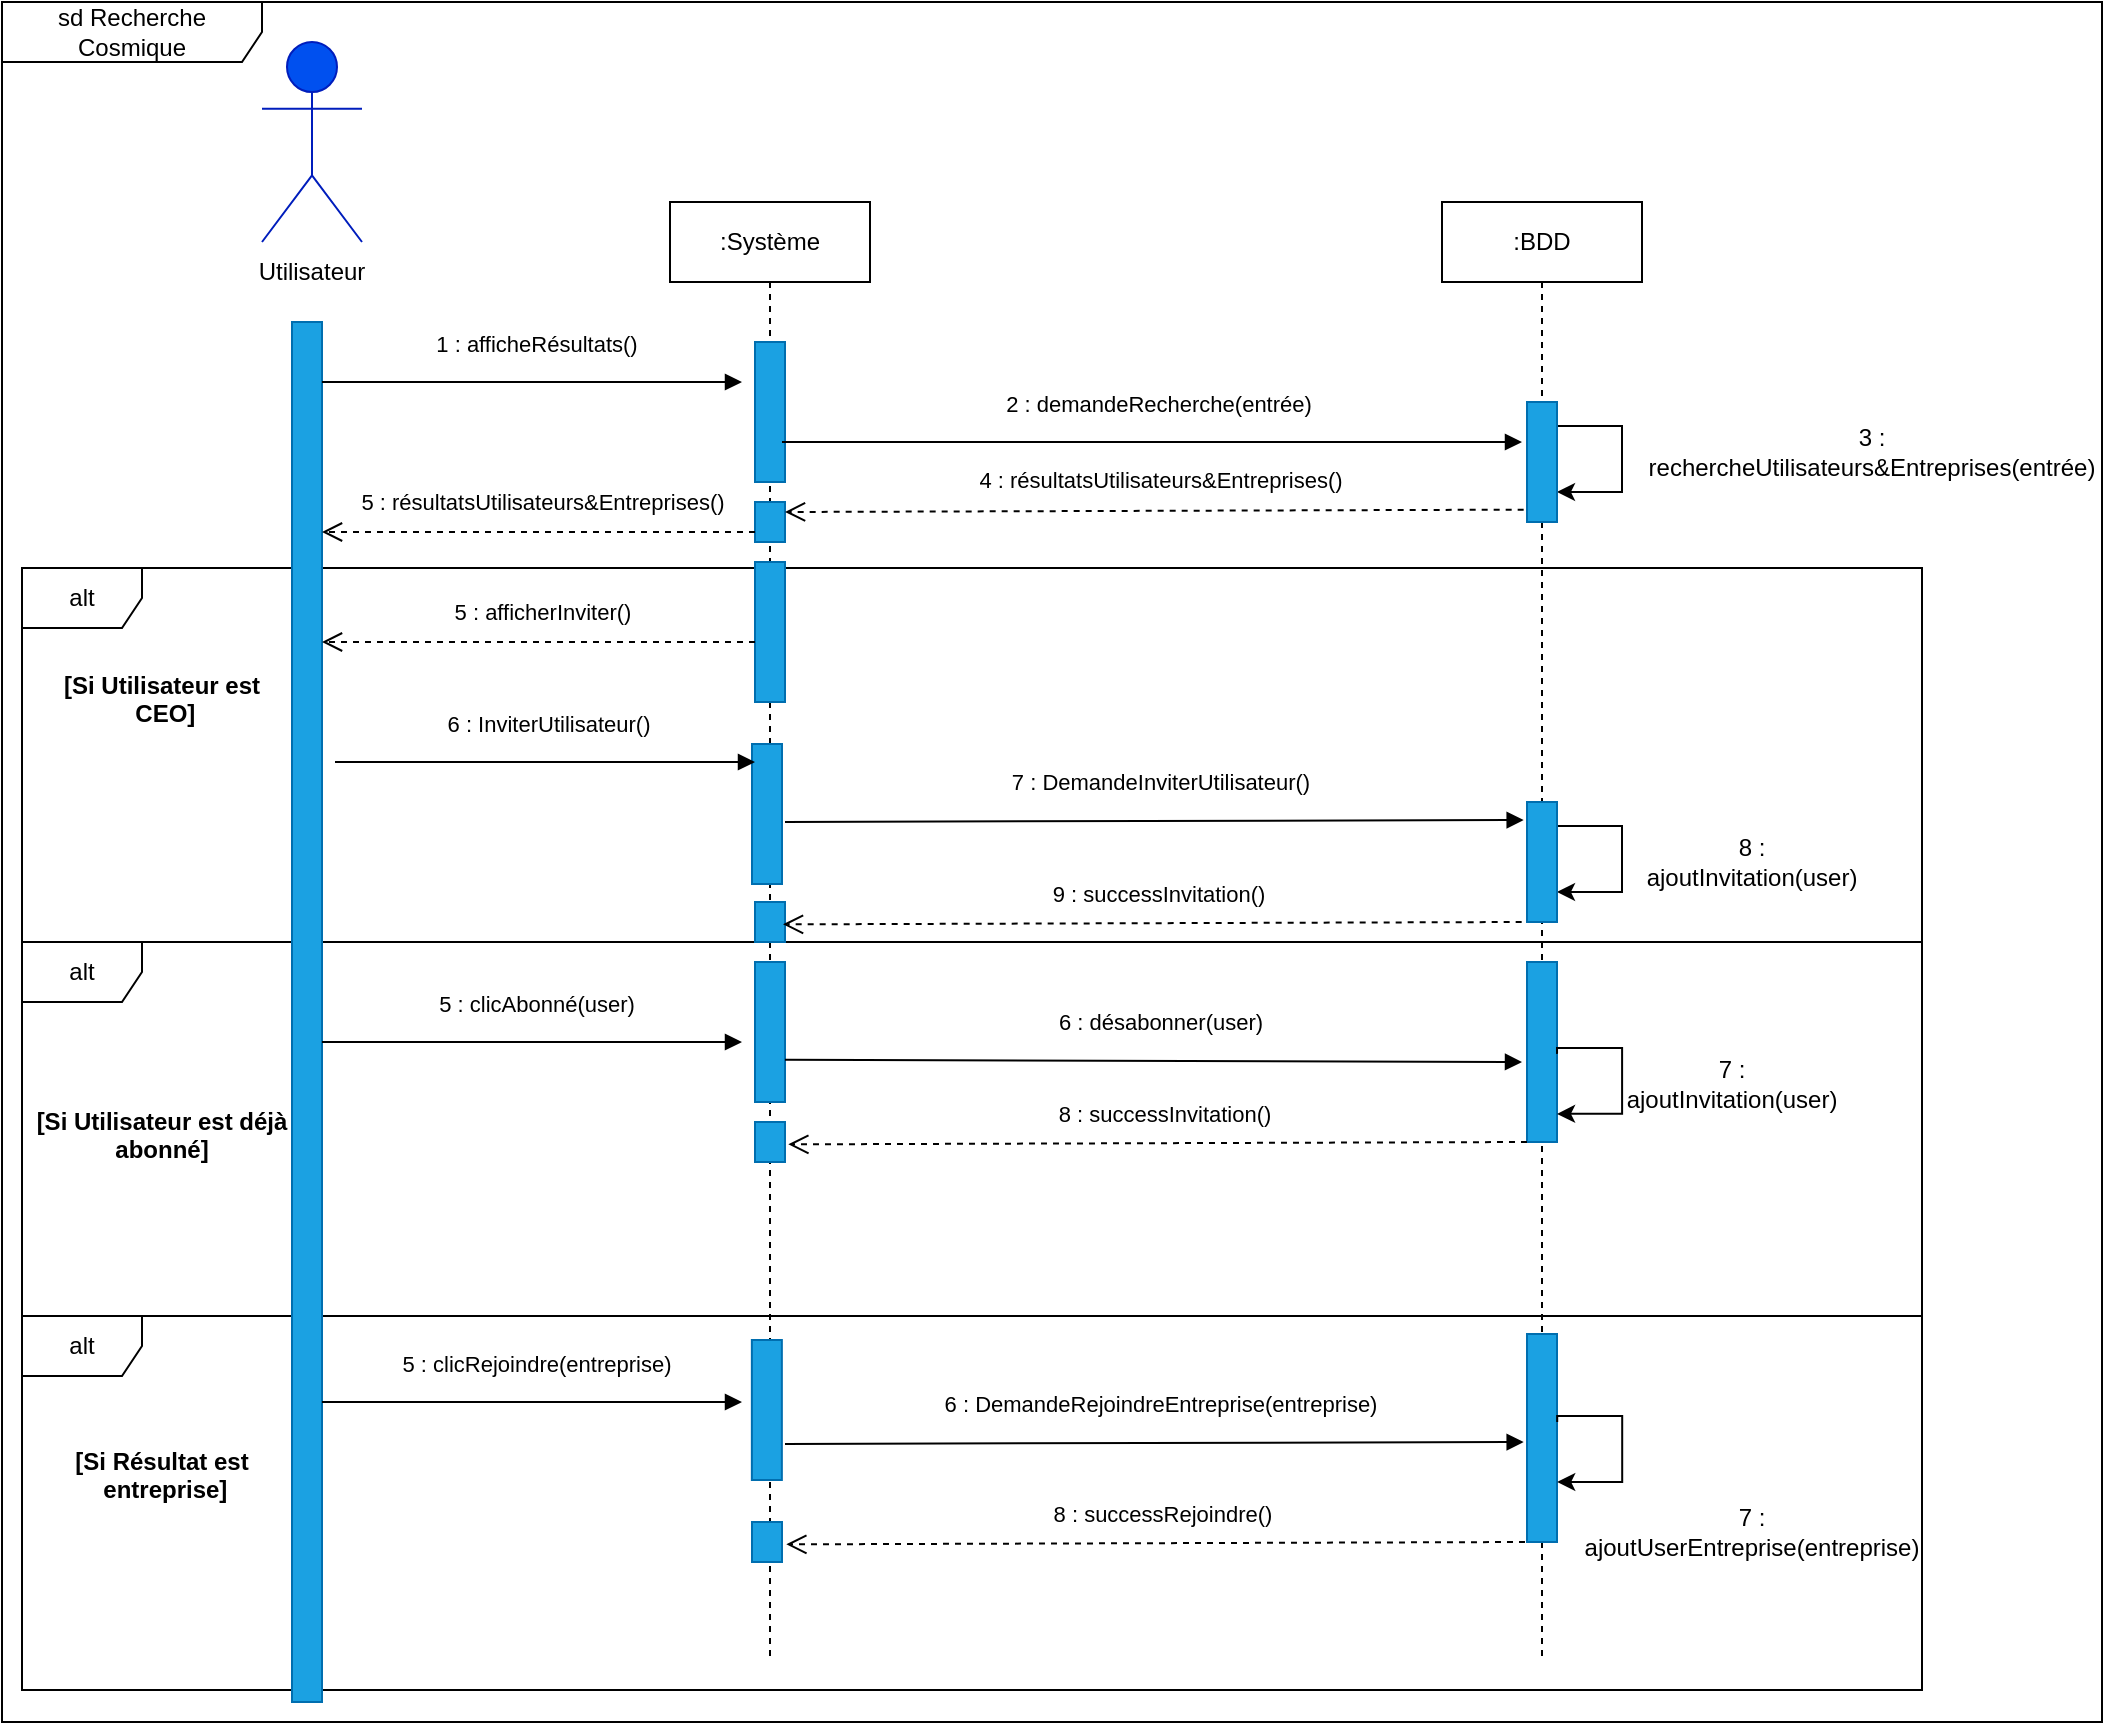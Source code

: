 <mxfile version="20.5.1" type="device"><diagram id="M-pu-cOKjHEZvPsEpOY4" name="Page-1"><mxGraphModel dx="2184" dy="802" grid="1" gridSize="10" guides="1" tooltips="1" connect="1" arrows="1" fold="1" page="1" pageScale="1" pageWidth="827" pageHeight="1169" math="0" shadow="0"><root><mxCell id="0"/><mxCell id="1" parent="0"/><mxCell id="OMeM30PVV8WrVPDrTTRZ-74" value="sd Recherche Cosmique" style="shape=umlFrame;whiteSpace=wrap;html=1;width=130;height=30;" parent="1" vertex="1"><mxGeometry x="-20" y="170" width="1050" height="860" as="geometry"/></mxCell><mxCell id="dcKfborwXpPxRit9QpYM-22" value="&lt;div&gt;alt&lt;/div&gt;" style="shape=umlFrame;whiteSpace=wrap;html=1;" vertex="1" parent="1"><mxGeometry x="-10" y="827" width="950" height="187" as="geometry"/></mxCell><mxCell id="dcKfborwXpPxRit9QpYM-9" value="&lt;div&gt;alt&lt;/div&gt;" style="shape=umlFrame;whiteSpace=wrap;html=1;" vertex="1" parent="1"><mxGeometry x="-10" y="640" width="950" height="187" as="geometry"/></mxCell><mxCell id="OMeM30PVV8WrVPDrTTRZ-16" value="&lt;div&gt;alt&lt;/div&gt;" style="shape=umlFrame;whiteSpace=wrap;html=1;" parent="1" vertex="1"><mxGeometry x="-10" y="453" width="950" height="187" as="geometry"/></mxCell><mxCell id="OMeM30PVV8WrVPDrTTRZ-1" value="&lt;b&gt;Utilisateur&lt;/b&gt;" style="shape=umlActor;verticalLabelPosition=bottom;verticalAlign=top;html=1;fillColor=#0050ef;fontColor=#ffffff;strokeColor=#001DBC;" parent="1" vertex="1"><mxGeometry x="110" y="190" width="50" height="100" as="geometry"/></mxCell><mxCell id="OMeM30PVV8WrVPDrTTRZ-2" value="Utilisateur" style="text;html=1;strokeColor=none;fillColor=none;align=center;verticalAlign=middle;whiteSpace=wrap;rounded=0;" parent="1" vertex="1"><mxGeometry x="105" y="290" width="60" height="30" as="geometry"/></mxCell><mxCell id="OMeM30PVV8WrVPDrTTRZ-3" value=":Système" style="shape=umlLifeline;perimeter=lifelinePerimeter;whiteSpace=wrap;html=1;container=1;collapsible=0;recursiveResize=0;outlineConnect=0;" parent="1" vertex="1"><mxGeometry x="314" y="270" width="100" height="730" as="geometry"/></mxCell><mxCell id="OMeM30PVV8WrVPDrTTRZ-4" value="" style="rounded=0;whiteSpace=wrap;html=1;fillColor=#1ba1e2;fontColor=#ffffff;strokeColor=#006EAF;" parent="OMeM30PVV8WrVPDrTTRZ-3" vertex="1"><mxGeometry x="42.5" y="180" width="15" height="70" as="geometry"/></mxCell><mxCell id="OMeM30PVV8WrVPDrTTRZ-5" value="" style="rounded=0;whiteSpace=wrap;html=1;fillColor=#1ba1e2;fontColor=#ffffff;strokeColor=#006EAF;" parent="OMeM30PVV8WrVPDrTTRZ-3" vertex="1"><mxGeometry x="42.5" y="150" width="15" height="20" as="geometry"/></mxCell><mxCell id="OMeM30PVV8WrVPDrTTRZ-47" value="" style="rounded=0;whiteSpace=wrap;html=1;fillColor=#1ba1e2;fontColor=#ffffff;strokeColor=#006EAF;" parent="OMeM30PVV8WrVPDrTTRZ-3" vertex="1"><mxGeometry x="42.5" y="350" width="15" height="20" as="geometry"/></mxCell><mxCell id="OMeM30PVV8WrVPDrTTRZ-54" value="" style="rounded=0;whiteSpace=wrap;html=1;fillColor=#1ba1e2;fontColor=#ffffff;strokeColor=#006EAF;" parent="OMeM30PVV8WrVPDrTTRZ-3" vertex="1"><mxGeometry x="41" y="271" width="15" height="70" as="geometry"/></mxCell><mxCell id="OMeM30PVV8WrVPDrTTRZ-63" value="" style="rounded=0;whiteSpace=wrap;html=1;fillColor=#1ba1e2;fontColor=#ffffff;strokeColor=#006EAF;" parent="OMeM30PVV8WrVPDrTTRZ-3" vertex="1"><mxGeometry x="40.93" y="569" width="15" height="70" as="geometry"/></mxCell><mxCell id="dcKfborwXpPxRit9QpYM-32" value="" style="rounded=0;whiteSpace=wrap;html=1;fillColor=#1ba1e2;fontColor=#ffffff;strokeColor=#006EAF;" vertex="1" parent="OMeM30PVV8WrVPDrTTRZ-3"><mxGeometry x="41" y="660" width="15" height="20" as="geometry"/></mxCell><mxCell id="OMeM30PVV8WrVPDrTTRZ-6" value=":BDD" style="shape=umlLifeline;perimeter=lifelinePerimeter;whiteSpace=wrap;html=1;container=1;collapsible=0;recursiveResize=0;outlineConnect=0;" parent="1" vertex="1"><mxGeometry x="700" y="270" width="100" height="730" as="geometry"/></mxCell><mxCell id="OMeM30PVV8WrVPDrTTRZ-7" style="edgeStyle=orthogonalEdgeStyle;rounded=0;orthogonalLoop=1;jettySize=auto;html=1;exitX=1;exitY=0.25;exitDx=0;exitDy=0;entryX=1;entryY=0.75;entryDx=0;entryDy=0;" parent="OMeM30PVV8WrVPDrTTRZ-6" source="OMeM30PVV8WrVPDrTTRZ-8" target="OMeM30PVV8WrVPDrTTRZ-8" edge="1"><mxGeometry relative="1" as="geometry"><Array as="points"><mxPoint x="58" y="112"/><mxPoint x="90" y="112"/><mxPoint x="90" y="145"/></Array></mxGeometry></mxCell><mxCell id="OMeM30PVV8WrVPDrTTRZ-8" value="" style="rounded=0;whiteSpace=wrap;html=1;fillColor=#1ba1e2;fontColor=#ffffff;strokeColor=#006EAF;" parent="OMeM30PVV8WrVPDrTTRZ-6" vertex="1"><mxGeometry x="42.5" y="100" width="15" height="60" as="geometry"/></mxCell><mxCell id="OMeM30PVV8WrVPDrTTRZ-48" style="edgeStyle=orthogonalEdgeStyle;rounded=0;orthogonalLoop=1;jettySize=auto;html=1;exitX=1;exitY=0.25;exitDx=0;exitDy=0;entryX=1;entryY=0.75;entryDx=0;entryDy=0;" parent="OMeM30PVV8WrVPDrTTRZ-6" source="OMeM30PVV8WrVPDrTTRZ-49" target="OMeM30PVV8WrVPDrTTRZ-49" edge="1"><mxGeometry relative="1" as="geometry"><Array as="points"><mxPoint x="58" y="312"/><mxPoint x="90" y="312"/><mxPoint x="90" y="345"/></Array></mxGeometry></mxCell><mxCell id="OMeM30PVV8WrVPDrTTRZ-49" value="" style="rounded=0;whiteSpace=wrap;html=1;fillColor=#1ba1e2;fontColor=#ffffff;strokeColor=#006EAF;" parent="OMeM30PVV8WrVPDrTTRZ-6" vertex="1"><mxGeometry x="42.5" y="300" width="15" height="60" as="geometry"/></mxCell><mxCell id="dcKfborwXpPxRit9QpYM-31" value="8 : successRejoindre()" style="html=1;verticalAlign=bottom;endArrow=open;dashed=1;endSize=8;rounded=0;exitX=-0.111;exitY=0.897;exitDx=0;exitDy=0;exitPerimeter=0;entryX=1;entryY=0.25;entryDx=0;entryDy=0;" edge="1" parent="OMeM30PVV8WrVPDrTTRZ-6"><mxGeometry x="-0.016" y="-6" relative="1" as="geometry"><mxPoint x="41.495" y="670" as="sourcePoint"/><mxPoint x="-327.84" y="671.18" as="targetPoint"/><mxPoint as="offset"/></mxGeometry></mxCell><mxCell id="OMeM30PVV8WrVPDrTTRZ-9" value="" style="rounded=0;whiteSpace=wrap;html=1;fillColor=#1ba1e2;fontColor=#ffffff;strokeColor=#006EAF;" parent="1" vertex="1"><mxGeometry x="125" y="330" width="15" height="690" as="geometry"/></mxCell><mxCell id="OMeM30PVV8WrVPDrTTRZ-10" value="" style="rounded=0;whiteSpace=wrap;html=1;fillColor=#1ba1e2;fontColor=#ffffff;strokeColor=#006EAF;" parent="1" vertex="1"><mxGeometry x="356.5" y="340" width="15" height="70" as="geometry"/></mxCell><mxCell id="OMeM30PVV8WrVPDrTTRZ-11" value="1 : afficheRésultats()" style="html=1;verticalAlign=bottom;endArrow=block;rounded=0;" parent="1" edge="1"><mxGeometry x="0.016" y="10" width="80" relative="1" as="geometry"><mxPoint x="140" y="360" as="sourcePoint"/><mxPoint x="350" y="360" as="targetPoint"/><mxPoint as="offset"/></mxGeometry></mxCell><mxCell id="OMeM30PVV8WrVPDrTTRZ-12" value="2 : demandeRecherche(entrée)" style="html=1;verticalAlign=bottom;endArrow=block;rounded=0;" parent="1" edge="1"><mxGeometry x="0.016" y="10" width="80" relative="1" as="geometry"><mxPoint x="370" y="390" as="sourcePoint"/><mxPoint x="740" y="390" as="targetPoint"/><mxPoint as="offset"/></mxGeometry></mxCell><mxCell id="OMeM30PVV8WrVPDrTTRZ-13" value="3 : rechercheUtilisateurs&amp;amp;Entreprises(entrée)" style="text;html=1;strokeColor=none;fillColor=none;align=center;verticalAlign=middle;whiteSpace=wrap;rounded=0;" parent="1" vertex="1"><mxGeometry x="820" y="380" width="190" height="30" as="geometry"/></mxCell><mxCell id="OMeM30PVV8WrVPDrTTRZ-14" value="4 : résultatsUtilisateurs&amp;amp;Entreprises()" style="html=1;verticalAlign=bottom;endArrow=open;dashed=1;endSize=8;rounded=0;exitX=-0.111;exitY=0.897;exitDx=0;exitDy=0;exitPerimeter=0;entryX=1;entryY=0.25;entryDx=0;entryDy=0;" parent="1" source="OMeM30PVV8WrVPDrTTRZ-8" target="OMeM30PVV8WrVPDrTTRZ-5" edge="1"><mxGeometry x="-0.016" y="-6" relative="1" as="geometry"><mxPoint x="752.5" y="705" as="sourcePoint"/><mxPoint x="440" y="424" as="targetPoint"/><mxPoint as="offset"/></mxGeometry></mxCell><mxCell id="OMeM30PVV8WrVPDrTTRZ-50" value="6 : InviterUtilisateur()" style="html=1;verticalAlign=bottom;endArrow=block;rounded=0;" parent="1" edge="1"><mxGeometry x="0.016" y="10" width="80" relative="1" as="geometry"><mxPoint x="146.5" y="550" as="sourcePoint"/><mxPoint x="356.5" y="550" as="targetPoint"/><mxPoint as="offset"/></mxGeometry></mxCell><mxCell id="OMeM30PVV8WrVPDrTTRZ-52" value="8 : ajoutInvitation(user)" style="text;html=1;strokeColor=none;fillColor=none;align=center;verticalAlign=middle;whiteSpace=wrap;rounded=0;" parent="1" vertex="1"><mxGeometry x="810" y="584.5" width="90" height="30" as="geometry"/></mxCell><mxCell id="dcKfborwXpPxRit9QpYM-3" value="5 : résultatsUtilisateurs&amp;amp;Entreprises()" style="html=1;verticalAlign=bottom;endArrow=open;dashed=1;endSize=8;rounded=0;exitX=0;exitY=0.75;exitDx=0;exitDy=0;" edge="1" parent="1" source="OMeM30PVV8WrVPDrTTRZ-5"><mxGeometry x="-0.016" y="-6" relative="1" as="geometry"><mxPoint x="349.335" y="440.0" as="sourcePoint"/><mxPoint x="140" y="435" as="targetPoint"/><mxPoint as="offset"/></mxGeometry></mxCell><mxCell id="dcKfborwXpPxRit9QpYM-4" value="[Si Utilisateur est&#xA; CEO]" style="text;align=center;fontStyle=1;verticalAlign=middle;spacingLeft=3;spacingRight=3;strokeColor=none;rotatable=0;points=[[0,0.5],[1,0.5]];portConstraint=eastwest;" vertex="1" parent="1"><mxGeometry x="20" y="505" width="80" height="26" as="geometry"/></mxCell><mxCell id="dcKfborwXpPxRit9QpYM-5" value="5 : afficherInviter()" style="html=1;verticalAlign=bottom;endArrow=open;dashed=1;endSize=8;rounded=0;exitX=0;exitY=0.75;exitDx=0;exitDy=0;" edge="1" parent="1"><mxGeometry x="-0.016" y="-6" relative="1" as="geometry"><mxPoint x="356.5" y="490" as="sourcePoint"/><mxPoint x="140" y="490" as="targetPoint"/><mxPoint as="offset"/></mxGeometry></mxCell><mxCell id="dcKfborwXpPxRit9QpYM-6" value="7 : DemandeInviterUtilisateur()" style="html=1;verticalAlign=bottom;endArrow=block;rounded=0;entryX=-0.111;entryY=0.15;entryDx=0;entryDy=0;entryPerimeter=0;" edge="1" parent="1" target="OMeM30PVV8WrVPDrTTRZ-49"><mxGeometry x="0.016" y="10" width="80" relative="1" as="geometry"><mxPoint x="371.5" y="580.0" as="sourcePoint"/><mxPoint x="581.5" y="580.0" as="targetPoint"/><mxPoint as="offset"/></mxGeometry></mxCell><mxCell id="dcKfborwXpPxRit9QpYM-7" value="9 : successInvitation()" style="html=1;verticalAlign=bottom;endArrow=open;dashed=1;endSize=8;rounded=0;exitX=-0.111;exitY=0.897;exitDx=0;exitDy=0;exitPerimeter=0;entryX=1;entryY=0.25;entryDx=0;entryDy=0;" edge="1" parent="1"><mxGeometry x="-0.016" y="-6" relative="1" as="geometry"><mxPoint x="739.835" y="630" as="sourcePoint"/><mxPoint x="370.5" y="631.18" as="targetPoint"/><mxPoint as="offset"/></mxGeometry></mxCell><mxCell id="dcKfborwXpPxRit9QpYM-10" value="[Si Utilisateur est déjà&#xA;abonné]&#xA;" style="text;align=center;fontStyle=1;verticalAlign=middle;spacingLeft=3;spacingRight=3;strokeColor=none;rotatable=0;points=[[0,0.5],[1,0.5]];portConstraint=eastwest;" vertex="1" parent="1"><mxGeometry x="20" y="730" width="80" height="26" as="geometry"/></mxCell><mxCell id="dcKfborwXpPxRit9QpYM-11" value="5 : clicAbonné(user)" style="html=1;verticalAlign=bottom;endArrow=block;rounded=0;" edge="1" parent="1"><mxGeometry x="0.016" y="10" width="80" relative="1" as="geometry"><mxPoint x="140" y="690" as="sourcePoint"/><mxPoint x="350" y="690" as="targetPoint"/><mxPoint as="offset"/></mxGeometry></mxCell><mxCell id="dcKfborwXpPxRit9QpYM-12" value="" style="rounded=0;whiteSpace=wrap;html=1;fillColor=#1ba1e2;fontColor=#ffffff;strokeColor=#006EAF;" vertex="1" parent="1"><mxGeometry x="356.5" y="650" width="15" height="70" as="geometry"/></mxCell><mxCell id="dcKfborwXpPxRit9QpYM-13" value="6 : désabonner(user)" style="html=1;verticalAlign=bottom;endArrow=block;rounded=0;" edge="1" parent="1"><mxGeometry x="0.016" y="10" width="80" relative="1" as="geometry"><mxPoint x="371.5" y="698.82" as="sourcePoint"/><mxPoint x="740" y="700" as="targetPoint"/><mxPoint as="offset"/></mxGeometry></mxCell><mxCell id="dcKfborwXpPxRit9QpYM-14" value="" style="rounded=0;whiteSpace=wrap;html=1;fillColor=#1ba1e2;fontColor=#ffffff;strokeColor=#006EAF;" vertex="1" parent="1"><mxGeometry x="742.5" y="650" width="15" height="90" as="geometry"/></mxCell><mxCell id="dcKfborwXpPxRit9QpYM-15" style="edgeStyle=orthogonalEdgeStyle;rounded=0;orthogonalLoop=1;jettySize=auto;html=1;exitX=1;exitY=0.25;exitDx=0;exitDy=0;entryX=1;entryY=0.75;entryDx=0;entryDy=0;" edge="1" parent="1"><mxGeometry relative="1" as="geometry"><Array as="points"><mxPoint x="758.03" y="692.94"/><mxPoint x="790.03" y="692.94"/><mxPoint x="790.03" y="725.94"/></Array><mxPoint x="757.53" y="695.94" as="sourcePoint"/><mxPoint x="757.53" y="725.94" as="targetPoint"/></mxGeometry></mxCell><mxCell id="dcKfborwXpPxRit9QpYM-16" value="8 : successInvitation()" style="html=1;verticalAlign=bottom;endArrow=open;dashed=1;endSize=8;rounded=0;exitX=-0.111;exitY=0.897;exitDx=0;exitDy=0;exitPerimeter=0;entryX=1;entryY=0.25;entryDx=0;entryDy=0;" edge="1" parent="1"><mxGeometry x="-0.016" y="-6" relative="1" as="geometry"><mxPoint x="742.495" y="740" as="sourcePoint"/><mxPoint x="373.16" y="741.18" as="targetPoint"/><mxPoint as="offset"/></mxGeometry></mxCell><mxCell id="dcKfborwXpPxRit9QpYM-17" value="" style="rounded=0;whiteSpace=wrap;html=1;fillColor=#1ba1e2;fontColor=#ffffff;strokeColor=#006EAF;" vertex="1" parent="1"><mxGeometry x="356.5" y="730" width="15" height="20" as="geometry"/></mxCell><mxCell id="dcKfborwXpPxRit9QpYM-18" value="7 : ajoutInvitation(user)" style="text;html=1;strokeColor=none;fillColor=none;align=center;verticalAlign=middle;whiteSpace=wrap;rounded=0;" vertex="1" parent="1"><mxGeometry x="800" y="696" width="90" height="30" as="geometry"/></mxCell><mxCell id="dcKfborwXpPxRit9QpYM-24" value="[Si Résultat est&#xA; entreprise]&#xA;" style="text;align=center;fontStyle=1;verticalAlign=middle;spacingLeft=3;spacingRight=3;strokeColor=none;rotatable=0;points=[[0,0.5],[1,0.5]];portConstraint=eastwest;" vertex="1" parent="1"><mxGeometry x="20" y="900" width="80" height="26" as="geometry"/></mxCell><mxCell id="dcKfborwXpPxRit9QpYM-25" value="5 : clicRejoindre(entreprise)" style="html=1;verticalAlign=bottom;endArrow=block;rounded=0;" edge="1" parent="1"><mxGeometry x="0.016" y="10" width="80" relative="1" as="geometry"><mxPoint x="140" y="870" as="sourcePoint"/><mxPoint x="350" y="870" as="targetPoint"/><mxPoint as="offset"/></mxGeometry></mxCell><mxCell id="dcKfborwXpPxRit9QpYM-26" value="6 : DemandeRejoindreEntreprise(entreprise)" style="html=1;verticalAlign=bottom;endArrow=block;rounded=0;entryX=-0.111;entryY=0.15;entryDx=0;entryDy=0;entryPerimeter=0;" edge="1" parent="1"><mxGeometry x="0.016" y="10" width="80" relative="1" as="geometry"><mxPoint x="371.5" y="891" as="sourcePoint"/><mxPoint x="740.835" y="890" as="targetPoint"/><mxPoint as="offset"/></mxGeometry></mxCell><mxCell id="dcKfborwXpPxRit9QpYM-27" value="" style="rounded=0;whiteSpace=wrap;html=1;fillColor=#1ba1e2;fontColor=#ffffff;strokeColor=#006EAF;" vertex="1" parent="1"><mxGeometry x="742.5" y="836" width="15" height="104" as="geometry"/></mxCell><mxCell id="dcKfborwXpPxRit9QpYM-28" value="7 : ajoutUserEntreprise(entreprise)" style="text;html=1;strokeColor=none;fillColor=none;align=center;verticalAlign=middle;whiteSpace=wrap;rounded=0;" vertex="1" parent="1"><mxGeometry x="810" y="880" width="90" height="110" as="geometry"/></mxCell><mxCell id="dcKfborwXpPxRit9QpYM-29" style="edgeStyle=orthogonalEdgeStyle;rounded=0;orthogonalLoop=1;jettySize=auto;html=1;exitX=1;exitY=0.25;exitDx=0;exitDy=0;entryX=1;entryY=0.75;entryDx=0;entryDy=0;" edge="1" parent="1"><mxGeometry relative="1" as="geometry"><Array as="points"><mxPoint x="758.1" y="877"/><mxPoint x="790.1" y="877"/><mxPoint x="790.1" y="910"/></Array><mxPoint x="757.6" y="880" as="sourcePoint"/><mxPoint x="757.6" y="910" as="targetPoint"/></mxGeometry></mxCell></root></mxGraphModel></diagram></mxfile>